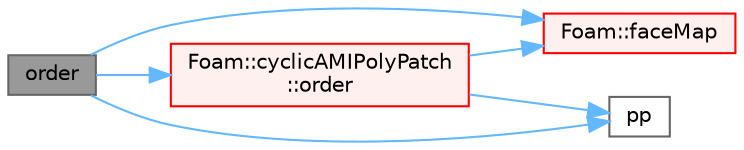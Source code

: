 digraph "order"
{
 // LATEX_PDF_SIZE
  bgcolor="transparent";
  edge [fontname=Helvetica,fontsize=10,labelfontname=Helvetica,labelfontsize=10];
  node [fontname=Helvetica,fontsize=10,shape=box,height=0.2,width=0.4];
  rankdir="LR";
  Node1 [id="Node000001",label="order",height=0.2,width=0.4,color="gray40", fillcolor="grey60", style="filled", fontcolor="black",tooltip=" "];
  Node1 -> Node2 [id="edge1_Node000001_Node000002",color="steelblue1",style="solid",tooltip=" "];
  Node2 [id="Node000002",label="Foam::faceMap",height=0.2,width=0.4,color="red", fillcolor="#FFF0F0", style="filled",URL="$namespaceFoam.html#a07575dc8f5db1a87af23b7c4e2647e3f",tooltip=" "];
  Node1 -> Node5 [id="edge2_Node000001_Node000005",color="steelblue1",style="solid",tooltip=" "];
  Node5 [id="Node000005",label="Foam::cyclicAMIPolyPatch\l::order",height=0.2,width=0.4,color="red", fillcolor="#FFF0F0", style="filled",URL="$classFoam_1_1cyclicAMIPolyPatch.html#aa9533329384a73e819a040bcde1b4b3d",tooltip=" "];
  Node5 -> Node2 [id="edge3_Node000005_Node000002",color="steelblue1",style="solid",tooltip=" "];
  Node5 -> Node6 [id="edge4_Node000005_Node000006",color="steelblue1",style="solid",tooltip=" "];
  Node6 [id="Node000006",label="pp",height=0.2,width=0.4,color="grey40", fillcolor="white", style="filled",URL="$checkPatchTopology_8H.html#a62bd17b324c5b9481f03d4b6d6e09f88",tooltip=" "];
  Node1 -> Node6 [id="edge5_Node000001_Node000006",color="steelblue1",style="solid",tooltip=" "];
}
